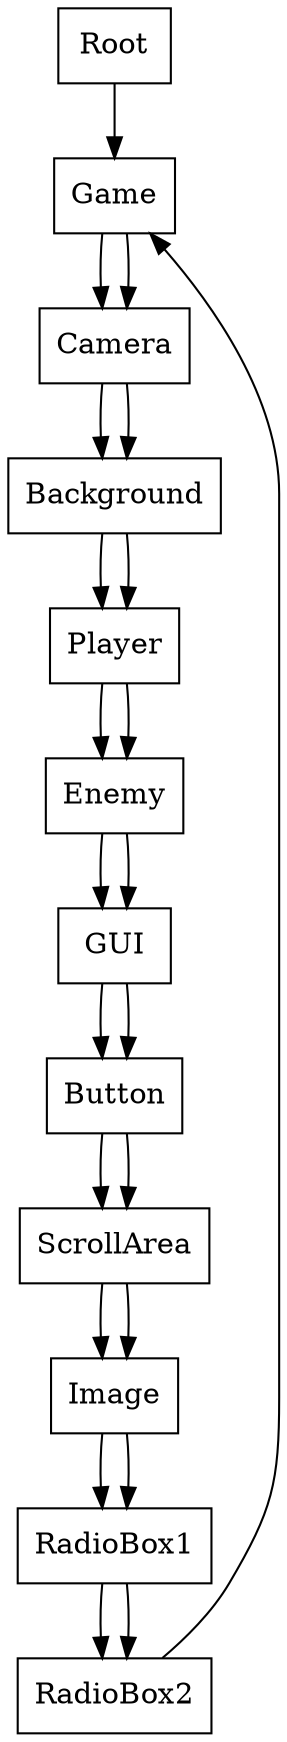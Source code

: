 digraph SceneGraph
{
	node [shape=box]; Root; Game; Camera; Background; Player; Enemy; GUI; Button; ScrollArea; Image; RadioBox1; RadioBox2; Game; Camera; Background; Player; Enemy; GUI; Button; ScrollArea; Image; RadioBox1; RadioBox2;
	Root->Game
	Game->Camera
	Camera->Background
	Background->Player
	Player->Enemy
	Enemy->GUI
	GUI->Button
	Button->ScrollArea
	ScrollArea->Image
	Image->RadioBox1
	RadioBox1->RadioBox2
	RadioBox2->Game
	Game->Camera
	Camera->Background
	Background->Player
	Player->Enemy
	Enemy->GUI
	GUI->Button
	Button->ScrollArea
	ScrollArea->Image
	Image->RadioBox1
	RadioBox1->RadioBox2
}
